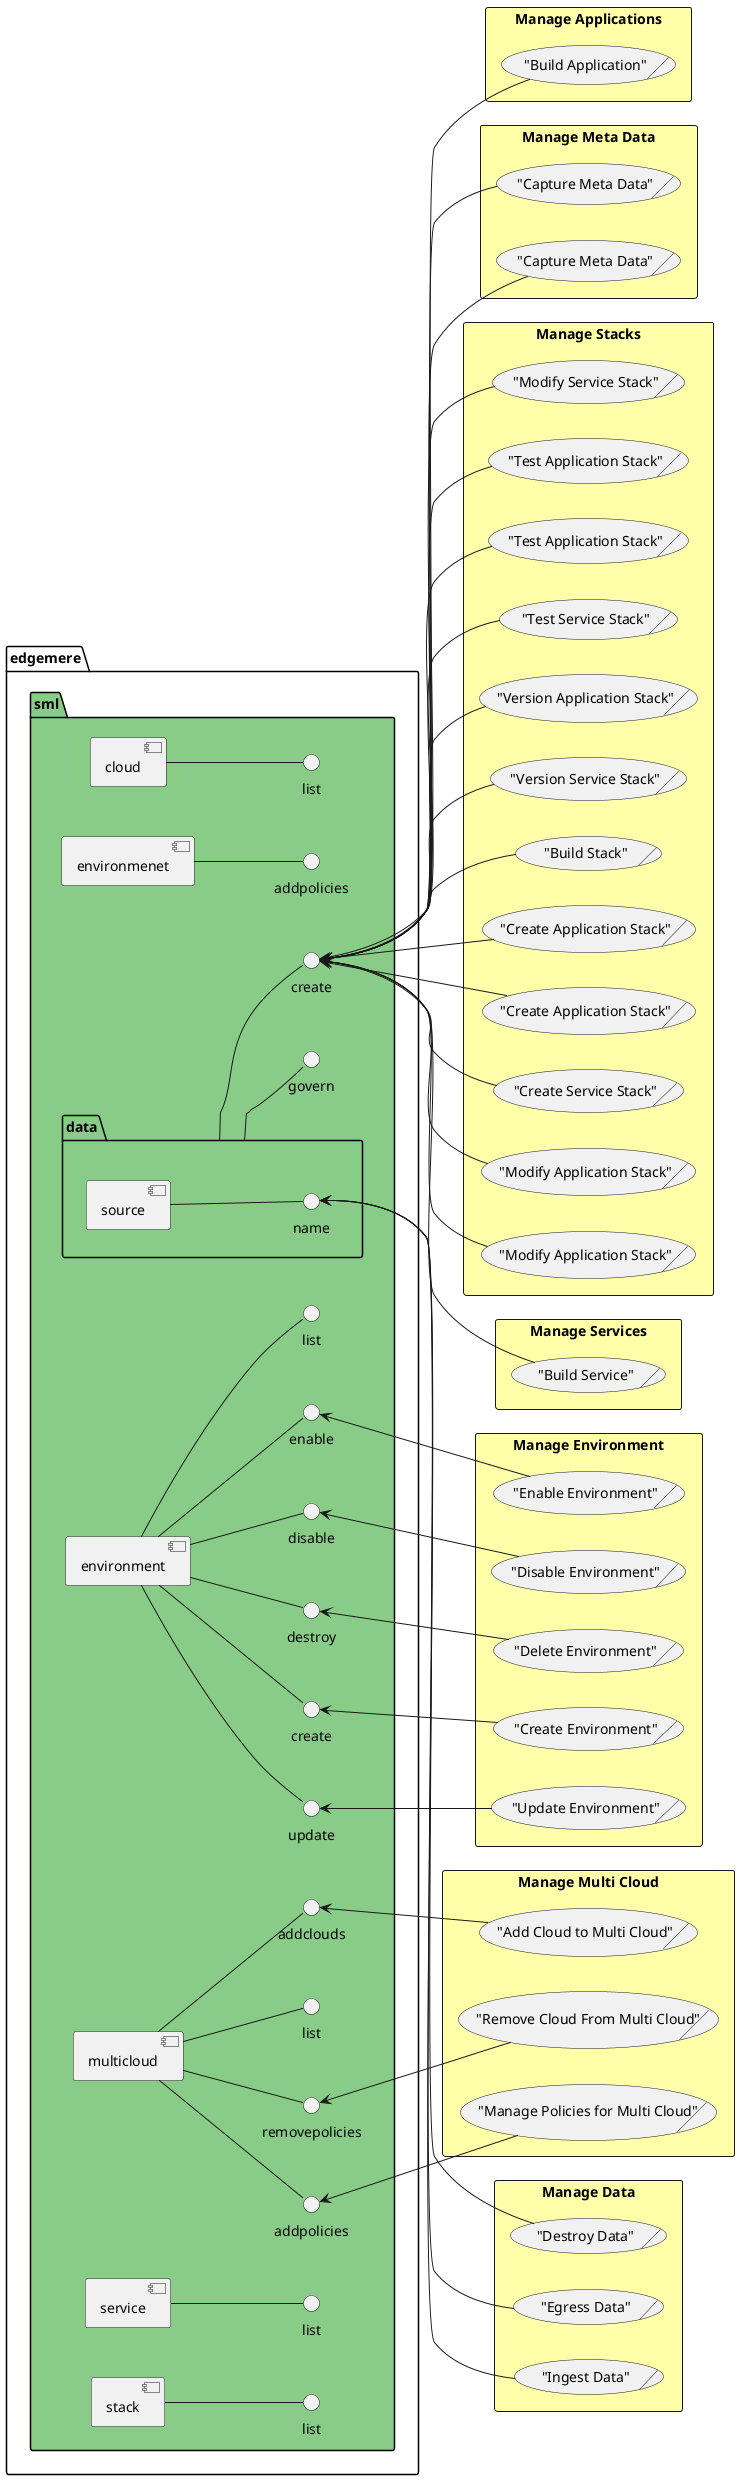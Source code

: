 @startuml
left to right direction


    package "edgemere" as edgemere {
package "sml" as edgemeresml #88cc88 {
 component "cloud" as edgemeresmlcloud
 interface "list" as edgemeresmlcloudlist
edgemeresmlcloud -- edgemeresmlcloudlist
}
}

    
    package "edgemere" as edgemere {
package "sml" as edgemeresml #88cc88 {
 component "data" as edgemeresmldata
 interface "create" as edgemeresmldatacreate
edgemeresmldata -- edgemeresmldatacreate
}
}

    
    package "edgemere" as edgemere {
package "sml" as edgemeresml #88cc88 {
 component "data" as edgemeresmldata
 interface "govern" as edgemeresmldatagovern
edgemeresmldata -- edgemeresmldatagovern
}
}

    
    package "edgemere" as edgemere {
package "sml" as edgemeresml #88cc88 {
package "data" as edgemeresmldata {
 component "source" as edgemeresmldatasource
 interface "name" as edgemeresmldatasourcename
edgemeresmldatasource -- edgemeresmldatasourcename
}
}
}

    
    package "edgemere" as edgemere {
package "sml" as edgemeresml #88cc88 {
 component "environmenet" as edgemeresmlenvironmenet
 interface "addpolicies" as edgemeresmlenvironmenetaddpolicies
edgemeresmlenvironmenet -- edgemeresmlenvironmenetaddpolicies
}
}

    
    package "edgemere" as edgemere {
package "sml" as edgemeresml #88cc88 {
 component "environment" as edgemeresmlenvironment
 interface "create" as edgemeresmlenvironmentcreate
edgemeresmlenvironment -- edgemeresmlenvironmentcreate
}
}

    
    package "edgemere" as edgemere {
package "sml" as edgemeresml #88cc88 {
 component "environment" as edgemeresmlenvironment
 interface "destroy" as edgemeresmlenvironmentdestroy
edgemeresmlenvironment -- edgemeresmlenvironmentdestroy
}
}

    
    package "edgemere" as edgemere {
package "sml" as edgemeresml #88cc88 {
 component "environment" as edgemeresmlenvironment
 interface "disable" as edgemeresmlenvironmentdisable
edgemeresmlenvironment -- edgemeresmlenvironmentdisable
}
}

    
    package "edgemere" as edgemere {
package "sml" as edgemeresml #88cc88 {
 component "environment" as edgemeresmlenvironment
 interface "enable" as edgemeresmlenvironmentenable
edgemeresmlenvironment -- edgemeresmlenvironmentenable
}
}

    
    package "edgemere" as edgemere {
package "sml" as edgemeresml #88cc88 {
 component "environment" as edgemeresmlenvironment
 interface "list" as edgemeresmlenvironmentlist
edgemeresmlenvironment -- edgemeresmlenvironmentlist
}
}

    
    package "edgemere" as edgemere {
package "sml" as edgemeresml #88cc88 {
 component "environment" as edgemeresmlenvironment
 interface "update" as edgemeresmlenvironmentupdate
edgemeresmlenvironment -- edgemeresmlenvironmentupdate
}
}

    
    package "edgemere" as edgemere {
package "sml" as edgemeresml #88cc88 {
 component "multicloud" as edgemeresmlmulticloud
 interface "addclouds" as edgemeresmlmulticloudaddclouds
edgemeresmlmulticloud -- edgemeresmlmulticloudaddclouds
}
}

    
    package "edgemere" as edgemere {
package "sml" as edgemeresml #88cc88 {
 component "multicloud" as edgemeresmlmulticloud
 interface "addpolicies" as edgemeresmlmulticloudaddpolicies
edgemeresmlmulticloud -- edgemeresmlmulticloudaddpolicies
}
}

    
    package "edgemere" as edgemere {
package "sml" as edgemeresml #88cc88 {
 component "multicloud" as edgemeresmlmulticloud
 interface "list" as edgemeresmlmulticloudlist
edgemeresmlmulticloud -- edgemeresmlmulticloudlist
}
}

    
    package "edgemere" as edgemere {
package "sml" as edgemeresml #88cc88 {
 component "multicloud" as edgemeresmlmulticloud
 interface "removepolicies" as edgemeresmlmulticloudremovepolicies
edgemeresmlmulticloud -- edgemeresmlmulticloudremovepolicies
}
}

    
    package "edgemere" as edgemere {
package "sml" as edgemeresml #88cc88 {
 component "service" as edgemeresmlservice
 interface "list" as edgemeresmlservicelist
edgemeresmlservice -- edgemeresmlservicelist
}
}

    
    package "edgemere" as edgemere {
package "sml" as edgemeresml #88cc88 {
 component "stack" as edgemeresmlstack
 interface "list" as edgemeresmlstacklist
edgemeresmlstack -- edgemeresmlstacklist
}
}

    

        rectangle "Manage Environment" as ManageEnvironment #ffffaa {
            ("Create Environment")/ as ITOperationsManageEnvironmentCreateEnvironment
        }
    
    edgemeresmlenvironmentcreate <-- ITOperationsManageEnvironmentCreateEnvironment
    
        rectangle "Manage Environment" as ManageEnvironment #ffffaa {
            ("Delete Environment")/ as ITOperationsManageEnvironmentDeleteEnvironment
        }
    
    edgemeresmlenvironmentdestroy <-- ITOperationsManageEnvironmentDeleteEnvironment
    
        rectangle "Manage Environment" as ManageEnvironment #ffffaa {
            ("Disable Environment")/ as ITOperationsManageEnvironmentDisableEnvironment
        }
    
    edgemeresmlenvironmentdisable <-- ITOperationsManageEnvironmentDisableEnvironment
    
        rectangle "Manage Environment" as ManageEnvironment #ffffaa {
            ("Enable Environment")/ as ITOperationsManageEnvironmentEnableEnvironment
        }
    
    edgemeresmlenvironmentenable <-- ITOperationsManageEnvironmentEnableEnvironment
    
        rectangle "Manage Environment" as ManageEnvironment #ffffaa {
            ("Update Environment")/ as ITOperationsManageEnvironmentUpdateEnvironment
        }
    
    edgemeresmlenvironmentupdate <-- ITOperationsManageEnvironmentUpdateEnvironment
    


        rectangle "Manage Applications" as ManageApplications #ffffaa {
            ("Build Application")/ as DevOpsEngineerManageApplicationsBuildApplication
        }
    
    edgemeresmldatacreate <-- DevOpsEngineerManageApplicationsBuildApplication
    




        rectangle "Manage Data" as ManageData #ffffaa {
            ("Destroy Data")/ as DataStewardManageDataDestroyData
        }
    
    edgemeresmldatasourcename <-- DataStewardManageDataDestroyData
    
        rectangle "Manage Data" as ManageData #ffffaa {
            ("Egress Data")/ as DataStewardManageDataEgressData
        }
    
    edgemeresmldatasourcename <-- DataStewardManageDataEgressData
    
        rectangle "Manage Data" as ManageData #ffffaa {
            ("Ingest Data")/ as DataStewardManageDataIngestData
        }
    
    edgemeresmldatasourcename <-- DataStewardManageDataIngestData
    





        rectangle "Manage Meta Data" as ManageMetaData #ffffaa {
            ("Capture Meta Data")/ as DataEngineerManageMetaDataCaptureMetaData
        }
    
    edgemeresmldatacreate <-- DataEngineerManageMetaDataCaptureMetaData
    
        rectangle "Manage Meta Data" as ManageMetaData #ffffaa {
            ("Capture Meta Data")/ as DataStewardManageMetaDataCaptureMetaData
        }
    
    edgemeresmldatacreate <-- DataStewardManageMetaDataCaptureMetaData
    











        rectangle "Manage Multi Cloud" as ManageMultiCloud #ffffaa {
            ("Add Cloud to Multi Cloud")/ as ITOperationsManageMultiCloudAddCloudtoMultiCloud
        }
    
    edgemeresmlmulticloudaddclouds <-- ITOperationsManageMultiCloudAddCloudtoMultiCloud
    
        rectangle "Manage Multi Cloud" as ManageMultiCloud #ffffaa {
            ("Manage Policies for Multi Cloud")/ as ITOperationsManageMultiCloudManagePoliciesforMultiCloud
        }
    
    edgemeresmlmulticloudaddpolicies <-- ITOperationsManageMultiCloudManagePoliciesforMultiCloud
    
        rectangle "Manage Multi Cloud" as ManageMultiCloud #ffffaa {
            ("Remove Cloud From Multi Cloud")/ as ITOperationsManageMultiCloudRemoveCloudfromMultiCloud
        }
    
    edgemeresmlmulticloudremovepolicies <-- ITOperationsManageMultiCloudRemoveCloudfromMultiCloud
    



        rectangle "Manage Stacks" as ManageStacks #ffffaa {
            ("Build Stack")/ as DevOpsEngineerManageStacksBuildStack
        }
    
    edgemeresmldatacreate <-- DevOpsEngineerManageStacksBuildStack
    
        rectangle "Manage Stacks" as ManageStacks #ffffaa {
            ("Create Application Stack")/ as ApplicationDeveloperManageStacksCreateApplicationStack
        }
    
    edgemeresmldatacreate <-- ApplicationDeveloperManageStacksCreateApplicationStack
    
        rectangle "Manage Stacks" as ManageStacks #ffffaa {
            ("Create Application Stack")/ as StackDeveloperManageStacksCreateApplicationStack
        }
    
    edgemeresmldatacreate <-- StackDeveloperManageStacksCreateApplicationStack
    
        rectangle "Manage Stacks" as ManageStacks #ffffaa {
            ("Create Service Stack")/ as StackDeveloperManageStacksCreateServiceStack
        }
    
    edgemeresmldatacreate <-- StackDeveloperManageStacksCreateServiceStack
    
        rectangle "Manage Stacks" as ManageStacks #ffffaa {
            ("Modify Application Stack")/ as StackDeveloperManageStacksModifyApplicationStack
        }
    
    edgemeresmldatacreate <-- StackDeveloperManageStacksModifyApplicationStack
    
        rectangle "Manage Stacks" as ManageStacks #ffffaa {
            ("Modify Application Stack")/ as ApplicationDeveloperManageStacksModifyApplicationStack
        }
    
    edgemeresmldatacreate <-- ApplicationDeveloperManageStacksModifyApplicationStack
    
        rectangle "Manage Stacks" as ManageStacks #ffffaa {
            ("Modify Service Stack")/ as StackDeveloperManageStacksModifyServiceStack
        }
    
    edgemeresmldatacreate <-- StackDeveloperManageStacksModifyServiceStack
    
        rectangle "Manage Stacks" as ManageStacks #ffffaa {
            ("Test Application Stack")/ as StackDeveloperManageStacksTestApplicationStack
        }
    
    edgemeresmldatacreate <-- StackDeveloperManageStacksTestApplicationStack
    
        rectangle "Manage Stacks" as ManageStacks #ffffaa {
            ("Test Application Stack")/ as ApplicationDeveloperManageStacksTestApplicationStack
        }
    
    edgemeresmldatacreate <-- ApplicationDeveloperManageStacksTestApplicationStack
    
        rectangle "Manage Stacks" as ManageStacks #ffffaa {
            ("Test Service Stack")/ as StackDeveloperManageStacksTestServiceStack
        }
    
    edgemeresmldatacreate <-- StackDeveloperManageStacksTestServiceStack
    
        rectangle "Manage Stacks" as ManageStacks #ffffaa {
            ("Version Application Stack")/ as ApplicationDeveloperManageStacksVersionApplicationStack
        }
    
    edgemeresmldatacreate <-- ApplicationDeveloperManageStacksVersionApplicationStack
    
        rectangle "Manage Stacks" as ManageStacks #ffffaa {
            ("Version Service Stack")/ as StackDeveloperManageStacksVersionServiceStack
        }
    
    edgemeresmldatacreate <-- StackDeveloperManageStacksVersionServiceStack
    



        rectangle "Manage Services" as ManageServices #ffffaa {
            ("Build Service")/ as StackDeveloperManageServicesBuildService
        }
    
    edgemeresmldatacreate <-- StackDeveloperManageServicesBuildService
    








@enduml
